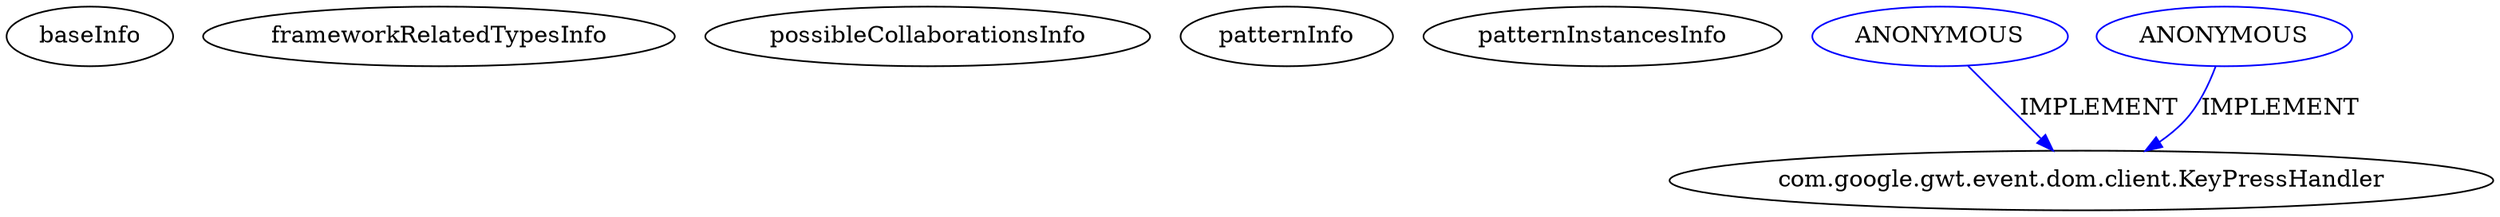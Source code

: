 digraph {
baseInfo[graphId=458,category="pattern",isAnonymous=false,possibleRelation=false]
frameworkRelatedTypesInfo[]
possibleCollaborationsInfo[]
patternInfo[frequency=2.0,patternRootClient=null]
patternInstancesInfo[0="hmiguellima-ugat~/hmiguellima-ugat/ugat-master/src/org/ucp/ugat/client/common/ui/ModalDialog.java~ModalDialog~3054",1="chrte-TemperatureWatcher~/chrte-TemperatureWatcher/TemperatureWatcher-master/src/com/google/gwt/sample/stockwatcher/client/TemperatureWatcher.java~TemperatureWatcher~1066"]
1[label="com.google.gwt.event.dom.client.KeyPressHandler",vertexType="FRAMEWORK_INTERFACE_TYPE",isFrameworkType=false]
198[label="ANONYMOUS",vertexType="REFERENCE_ANONYMOUS_DECLARATION",isFrameworkType=false,color=blue]
136[label="ANONYMOUS",vertexType="REFERENCE_ANONYMOUS_DECLARATION",isFrameworkType=false,color=blue]
198->1[label="IMPLEMENT",color=blue]
136->1[label="IMPLEMENT",color=blue]
}
